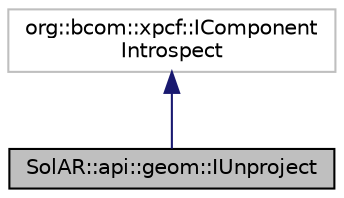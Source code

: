 digraph "SolAR::api::geom::IUnproject"
{
 // LATEX_PDF_SIZE
  edge [fontname="Helvetica",fontsize="10",labelfontname="Helvetica",labelfontsize="10"];
  node [fontname="Helvetica",fontsize="10",shape=record];
  Node1 [label="SolAR::api::geom::IUnproject",height=0.2,width=0.4,color="black", fillcolor="grey75", style="filled", fontcolor="black",tooltip="Recovers 3D points defined in world coordinate system from a set of 2D points defined in the image co..."];
  Node2 -> Node1 [dir="back",color="midnightblue",fontsize="10",style="solid",fontname="Helvetica"];
  Node2 [label="org::bcom::xpcf::IComponent\lIntrospect",height=0.2,width=0.4,color="grey75", fillcolor="white", style="filled",tooltip=" "];
}
